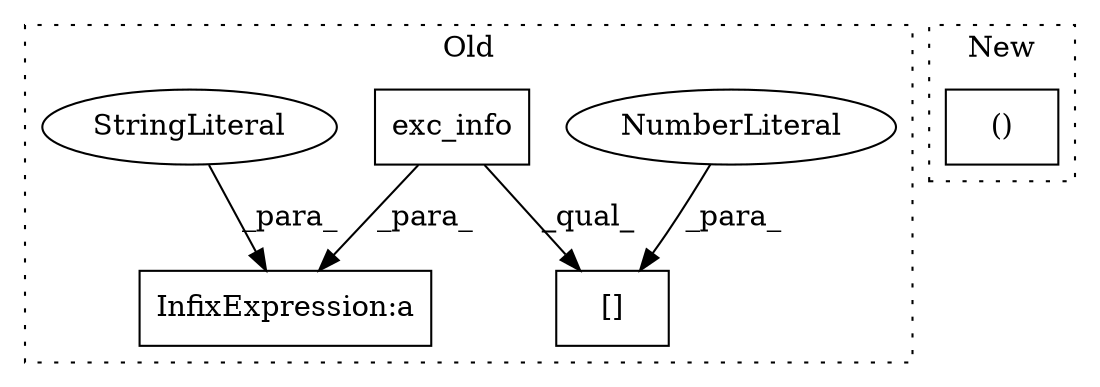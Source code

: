 digraph G {
subgraph cluster0 {
1 [label="exc_info" a="32" s="9824" l="10" shape="box"];
3 [label="InfixExpression:a" a="27" s="9873" l="12" shape="box"];
4 [label="[]" a="2" s="9885,9889" l="3,1" shape="box"];
5 [label="NumberLiteral" a="34" s="9888" l="1" shape="ellipse"];
6 [label="StringLiteral" a="45" s="9850" l="23" shape="ellipse"];
label = "Old";
style="dotted";
}
subgraph cluster1 {
2 [label="()" a="106" s="11485" l="23" shape="box"];
label = "New";
style="dotted";
}
1 -> 3 [label="_para_"];
1 -> 4 [label="_qual_"];
5 -> 4 [label="_para_"];
6 -> 3 [label="_para_"];
}